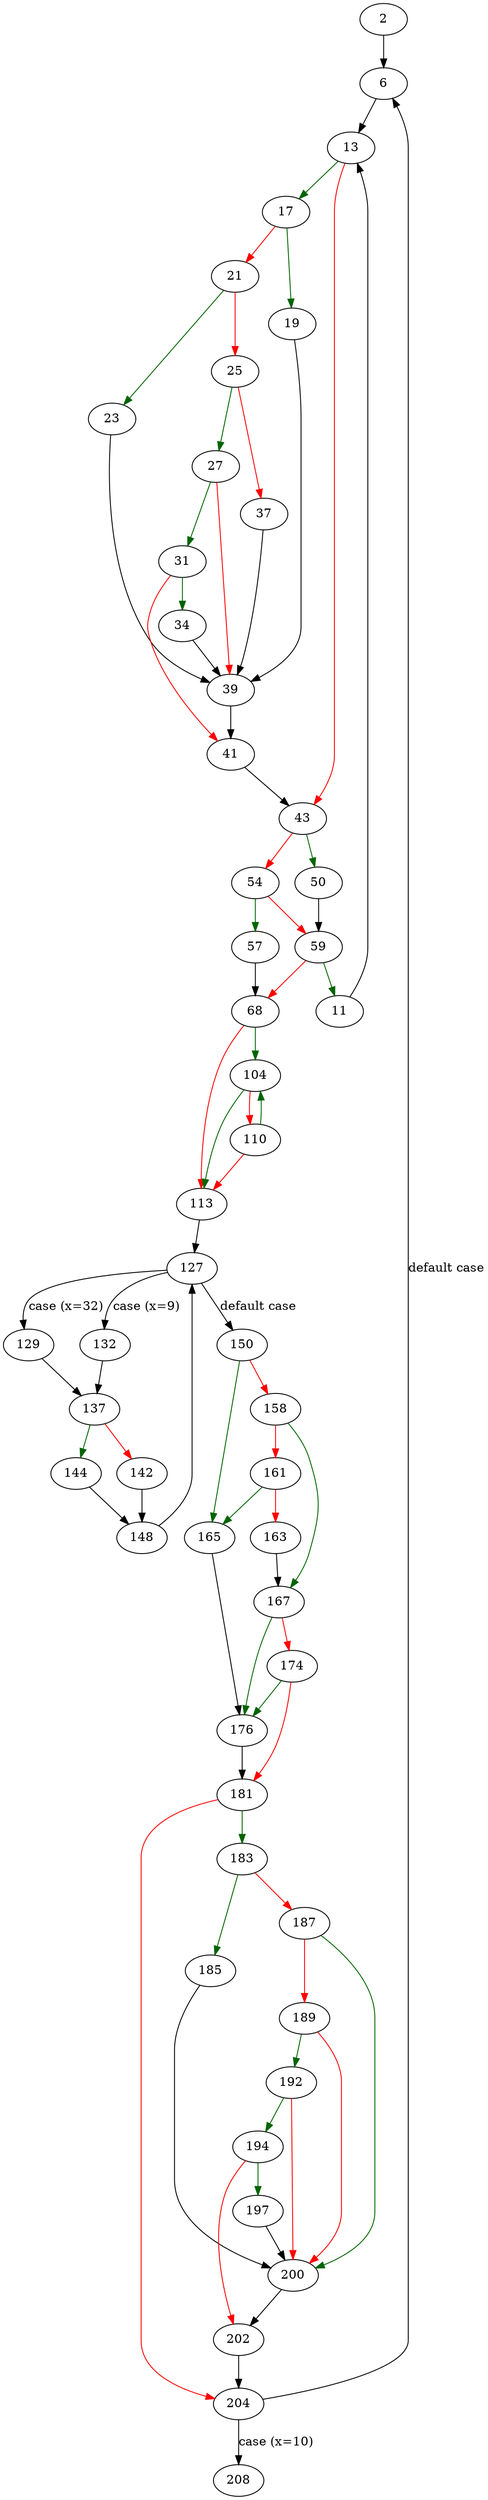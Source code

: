 strict digraph "get_line" {
	// Node definitions.
	2 [entry=true];
	6;
	13;
	11;
	17;
	43;
	19;
	21;
	39;
	23;
	25;
	27;
	37;
	31;
	34;
	41;
	50;
	54;
	59;
	57;
	68;
	104;
	113;
	110;
	127;
	129;
	132;
	150;
	137;
	144;
	142;
	148;
	165;
	158;
	167;
	161;
	163;
	176;
	174;
	181;
	183;
	204;
	185;
	187;
	200;
	189;
	192;
	194;
	197;
	202;
	208;

	// Edge definitions.
	2 -> 6;
	6 -> 13;
	13 -> 17 [
		color=darkgreen
		cond=true
	];
	13 -> 43 [
		color=red
		cond=false
	];
	11 -> 13;
	17 -> 19 [
		color=darkgreen
		cond=true
	];
	17 -> 21 [
		color=red
		cond=false
	];
	43 -> 50 [
		color=darkgreen
		cond=true
	];
	43 -> 54 [
		color=red
		cond=false
	];
	19 -> 39;
	21 -> 23 [
		color=darkgreen
		cond=true
	];
	21 -> 25 [
		color=red
		cond=false
	];
	39 -> 41;
	23 -> 39;
	25 -> 27 [
		color=darkgreen
		cond=true
	];
	25 -> 37 [
		color=red
		cond=false
	];
	27 -> 39 [
		color=red
		cond=false
	];
	27 -> 31 [
		color=darkgreen
		cond=true
	];
	37 -> 39;
	31 -> 34 [
		color=darkgreen
		cond=true
	];
	31 -> 41 [
		color=red
		cond=false
	];
	34 -> 39;
	41 -> 43;
	50 -> 59;
	54 -> 59 [
		color=red
		cond=false
	];
	54 -> 57 [
		color=darkgreen
		cond=true
	];
	59 -> 11 [
		color=darkgreen
		cond=true
	];
	59 -> 68 [
		color=red
		cond=false
	];
	57 -> 68;
	68 -> 104 [
		color=darkgreen
		cond=true
	];
	68 -> 113 [
		color=red
		cond=false
	];
	104 -> 113 [
		color=darkgreen
		cond=true
	];
	104 -> 110 [
		color=red
		cond=false
	];
	113 -> 127;
	110 -> 104 [
		color=darkgreen
		cond=true
	];
	110 -> 113 [
		color=red
		cond=false
	];
	127 -> 129 [
		cond="case (x=32)"
		label="case (x=32)"
	];
	127 -> 132 [
		cond="case (x=9)"
		label="case (x=9)"
	];
	127 -> 150 [
		cond="default case"
		label="default case"
	];
	129 -> 137;
	132 -> 137;
	150 -> 165 [
		color=darkgreen
		cond=true
	];
	150 -> 158 [
		color=red
		cond=false
	];
	137 -> 144 [
		color=darkgreen
		cond=true
	];
	137 -> 142 [
		color=red
		cond=false
	];
	144 -> 148;
	142 -> 148;
	148 -> 127;
	165 -> 176;
	158 -> 167 [
		color=darkgreen
		cond=true
	];
	158 -> 161 [
		color=red
		cond=false
	];
	167 -> 176 [
		color=darkgreen
		cond=true
	];
	167 -> 174 [
		color=red
		cond=false
	];
	161 -> 165 [
		color=darkgreen
		cond=true
	];
	161 -> 163 [
		color=red
		cond=false
	];
	163 -> 167;
	176 -> 181;
	174 -> 176 [
		color=darkgreen
		cond=true
	];
	174 -> 181 [
		color=red
		cond=false
	];
	181 -> 183 [
		color=darkgreen
		cond=true
	];
	181 -> 204 [
		color=red
		cond=false
	];
	183 -> 185 [
		color=darkgreen
		cond=true
	];
	183 -> 187 [
		color=red
		cond=false
	];
	204 -> 6 [
		cond="default case"
		label="default case"
	];
	204 -> 208 [
		cond="case (x=10)"
		label="case (x=10)"
	];
	185 -> 200;
	187 -> 200 [
		color=darkgreen
		cond=true
	];
	187 -> 189 [
		color=red
		cond=false
	];
	200 -> 202;
	189 -> 200 [
		color=red
		cond=false
	];
	189 -> 192 [
		color=darkgreen
		cond=true
	];
	192 -> 200 [
		color=red
		cond=false
	];
	192 -> 194 [
		color=darkgreen
		cond=true
	];
	194 -> 197 [
		color=darkgreen
		cond=true
	];
	194 -> 202 [
		color=red
		cond=false
	];
	197 -> 200;
	202 -> 204;
}